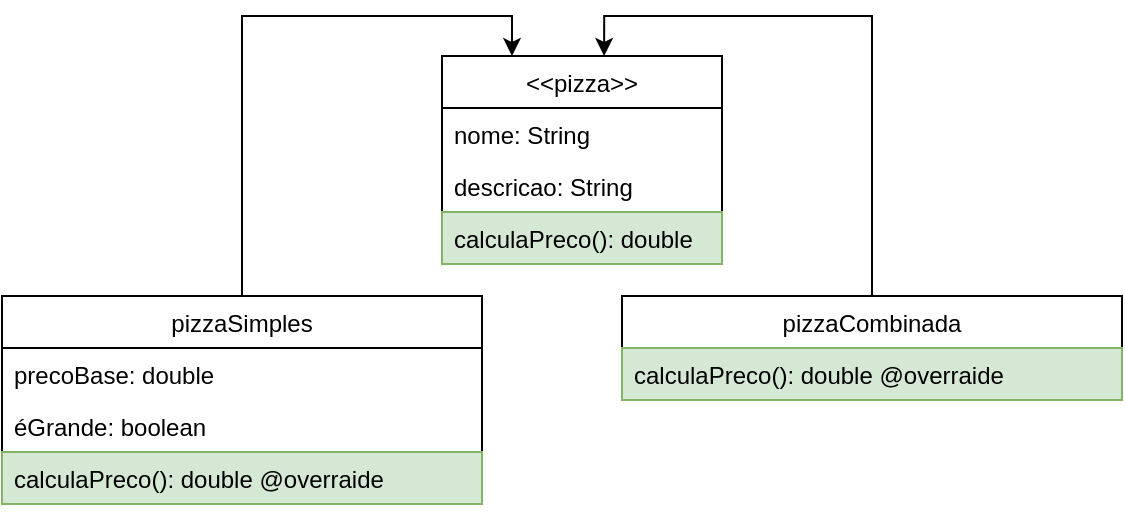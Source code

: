 <mxfile version="20.0.3" type="device"><diagram id="IG-XmsIq1H6YjAx13Hot" name="Page-1"><mxGraphModel dx="868" dy="450" grid="1" gridSize="10" guides="1" tooltips="1" connect="1" arrows="1" fold="1" page="1" pageScale="1" pageWidth="827" pageHeight="1169" math="0" shadow="0"><root><mxCell id="0"/><mxCell id="1" parent="0"/><mxCell id="a5mLEMbMLLuFihQZlg3a-1" value="&lt;&lt;pizza&gt;&gt;" style="swimlane;fontStyle=0;childLayout=stackLayout;horizontal=1;startSize=26;fillColor=none;horizontalStack=0;resizeParent=1;resizeParentMax=0;resizeLast=0;collapsible=1;marginBottom=0;" vertex="1" parent="1"><mxGeometry x="260" y="40" width="140" height="104" as="geometry"/></mxCell><mxCell id="a5mLEMbMLLuFihQZlg3a-3" value="nome: String" style="text;strokeColor=none;fillColor=none;align=left;verticalAlign=top;spacingLeft=4;spacingRight=4;overflow=hidden;rotatable=0;points=[[0,0.5],[1,0.5]];portConstraint=eastwest;" vertex="1" parent="a5mLEMbMLLuFihQZlg3a-1"><mxGeometry y="26" width="140" height="26" as="geometry"/></mxCell><mxCell id="a5mLEMbMLLuFihQZlg3a-2" value="descricao: String" style="text;strokeColor=none;fillColor=none;align=left;verticalAlign=top;spacingLeft=4;spacingRight=4;overflow=hidden;rotatable=0;points=[[0,0.5],[1,0.5]];portConstraint=eastwest;" vertex="1" parent="a5mLEMbMLLuFihQZlg3a-1"><mxGeometry y="52" width="140" height="26" as="geometry"/></mxCell><mxCell id="a5mLEMbMLLuFihQZlg3a-4" value="calculaPreco(): double" style="text;strokeColor=#82b366;fillColor=#d5e8d4;align=left;verticalAlign=top;spacingLeft=4;spacingRight=4;overflow=hidden;rotatable=0;points=[[0,0.5],[1,0.5]];portConstraint=eastwest;" vertex="1" parent="a5mLEMbMLLuFihQZlg3a-1"><mxGeometry y="78" width="140" height="26" as="geometry"/></mxCell><mxCell id="a5mLEMbMLLuFihQZlg3a-13" style="edgeStyle=orthogonalEdgeStyle;rounded=0;orthogonalLoop=1;jettySize=auto;html=1;entryX=0.25;entryY=0;entryDx=0;entryDy=0;" edge="1" parent="1" source="a5mLEMbMLLuFihQZlg3a-5" target="a5mLEMbMLLuFihQZlg3a-1"><mxGeometry relative="1" as="geometry"/></mxCell><mxCell id="a5mLEMbMLLuFihQZlg3a-5" value="pizzaSimples" style="swimlane;fontStyle=0;childLayout=stackLayout;horizontal=1;startSize=26;fillColor=none;horizontalStack=0;resizeParent=1;resizeParentMax=0;resizeLast=0;collapsible=1;marginBottom=0;" vertex="1" parent="1"><mxGeometry x="40" y="160" width="240" height="104" as="geometry"/></mxCell><mxCell id="a5mLEMbMLLuFihQZlg3a-6" value="precoBase: double" style="text;strokeColor=none;fillColor=none;align=left;verticalAlign=top;spacingLeft=4;spacingRight=4;overflow=hidden;rotatable=0;points=[[0,0.5],[1,0.5]];portConstraint=eastwest;" vertex="1" parent="a5mLEMbMLLuFihQZlg3a-5"><mxGeometry y="26" width="240" height="26" as="geometry"/></mxCell><mxCell id="a5mLEMbMLLuFihQZlg3a-7" value="éGrande: boolean" style="text;strokeColor=none;fillColor=none;align=left;verticalAlign=top;spacingLeft=4;spacingRight=4;overflow=hidden;rotatable=0;points=[[0,0.5],[1,0.5]];portConstraint=eastwest;" vertex="1" parent="a5mLEMbMLLuFihQZlg3a-5"><mxGeometry y="52" width="240" height="26" as="geometry"/></mxCell><mxCell id="a5mLEMbMLLuFihQZlg3a-8" value="calculaPreco(): double @overraide" style="text;strokeColor=#82b366;fillColor=#d5e8d4;align=left;verticalAlign=top;spacingLeft=4;spacingRight=4;overflow=hidden;rotatable=0;points=[[0,0.5],[1,0.5]];portConstraint=eastwest;" vertex="1" parent="a5mLEMbMLLuFihQZlg3a-5"><mxGeometry y="78" width="240" height="26" as="geometry"/></mxCell><mxCell id="a5mLEMbMLLuFihQZlg3a-14" style="edgeStyle=orthogonalEdgeStyle;rounded=0;orthogonalLoop=1;jettySize=auto;html=1;entryX=0.579;entryY=0;entryDx=0;entryDy=0;entryPerimeter=0;" edge="1" parent="1" source="a5mLEMbMLLuFihQZlg3a-9" target="a5mLEMbMLLuFihQZlg3a-1"><mxGeometry relative="1" as="geometry"/></mxCell><mxCell id="a5mLEMbMLLuFihQZlg3a-9" value="pizzaCombinada" style="swimlane;fontStyle=0;childLayout=stackLayout;horizontal=1;startSize=26;fillColor=none;horizontalStack=0;resizeParent=1;resizeParentMax=0;resizeLast=0;collapsible=1;marginBottom=0;" vertex="1" parent="1"><mxGeometry x="350" y="160" width="250" height="52" as="geometry"/></mxCell><mxCell id="a5mLEMbMLLuFihQZlg3a-12" value="calculaPreco(): double @overraide" style="text;strokeColor=#82b366;fillColor=#d5e8d4;align=left;verticalAlign=top;spacingLeft=4;spacingRight=4;overflow=hidden;rotatable=0;points=[[0,0.5],[1,0.5]];portConstraint=eastwest;" vertex="1" parent="a5mLEMbMLLuFihQZlg3a-9"><mxGeometry y="26" width="250" height="26" as="geometry"/></mxCell></root></mxGraphModel></diagram></mxfile>